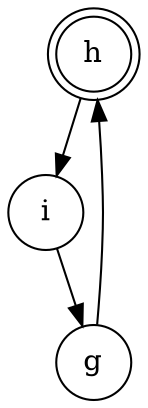 digraph {   
    node [shape = doublecircle, color = black] h ;
    node [shape = circle];
    node [color= black];
    h -> i -> g -> h;	
}